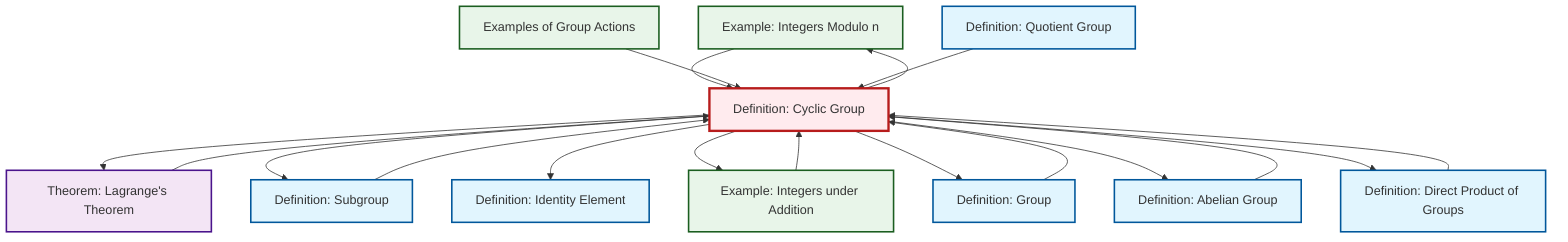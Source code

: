 graph TD
    classDef definition fill:#e1f5fe,stroke:#01579b,stroke-width:2px
    classDef theorem fill:#f3e5f5,stroke:#4a148c,stroke-width:2px
    classDef axiom fill:#fff3e0,stroke:#e65100,stroke-width:2px
    classDef example fill:#e8f5e9,stroke:#1b5e20,stroke-width:2px
    classDef current fill:#ffebee,stroke:#b71c1c,stroke-width:3px
    ex-quotient-integers-mod-n["Example: Integers Modulo n"]:::example
    thm-lagrange["Theorem: Lagrange's Theorem"]:::theorem
    def-quotient-group["Definition: Quotient Group"]:::definition
    def-identity-element["Definition: Identity Element"]:::definition
    def-cyclic-group["Definition: Cyclic Group"]:::definition
    def-subgroup["Definition: Subgroup"]:::definition
    def-group["Definition: Group"]:::definition
    ex-integers-addition["Example: Integers under Addition"]:::example
    def-abelian-group["Definition: Abelian Group"]:::definition
    ex-group-action-examples["Examples of Group Actions"]:::example
    def-direct-product["Definition: Direct Product of Groups"]:::definition
    def-cyclic-group --> ex-quotient-integers-mod-n
    thm-lagrange --> def-cyclic-group
    ex-integers-addition --> def-cyclic-group
    def-direct-product --> def-cyclic-group
    def-cyclic-group --> thm-lagrange
    def-cyclic-group --> def-subgroup
    ex-quotient-integers-mod-n --> def-cyclic-group
    def-abelian-group --> def-cyclic-group
    def-group --> def-cyclic-group
    def-cyclic-group --> def-identity-element
    def-cyclic-group --> ex-integers-addition
    def-subgroup --> def-cyclic-group
    def-cyclic-group --> def-group
    def-cyclic-group --> def-abelian-group
    def-cyclic-group --> def-direct-product
    ex-group-action-examples --> def-cyclic-group
    def-quotient-group --> def-cyclic-group
    class def-cyclic-group current